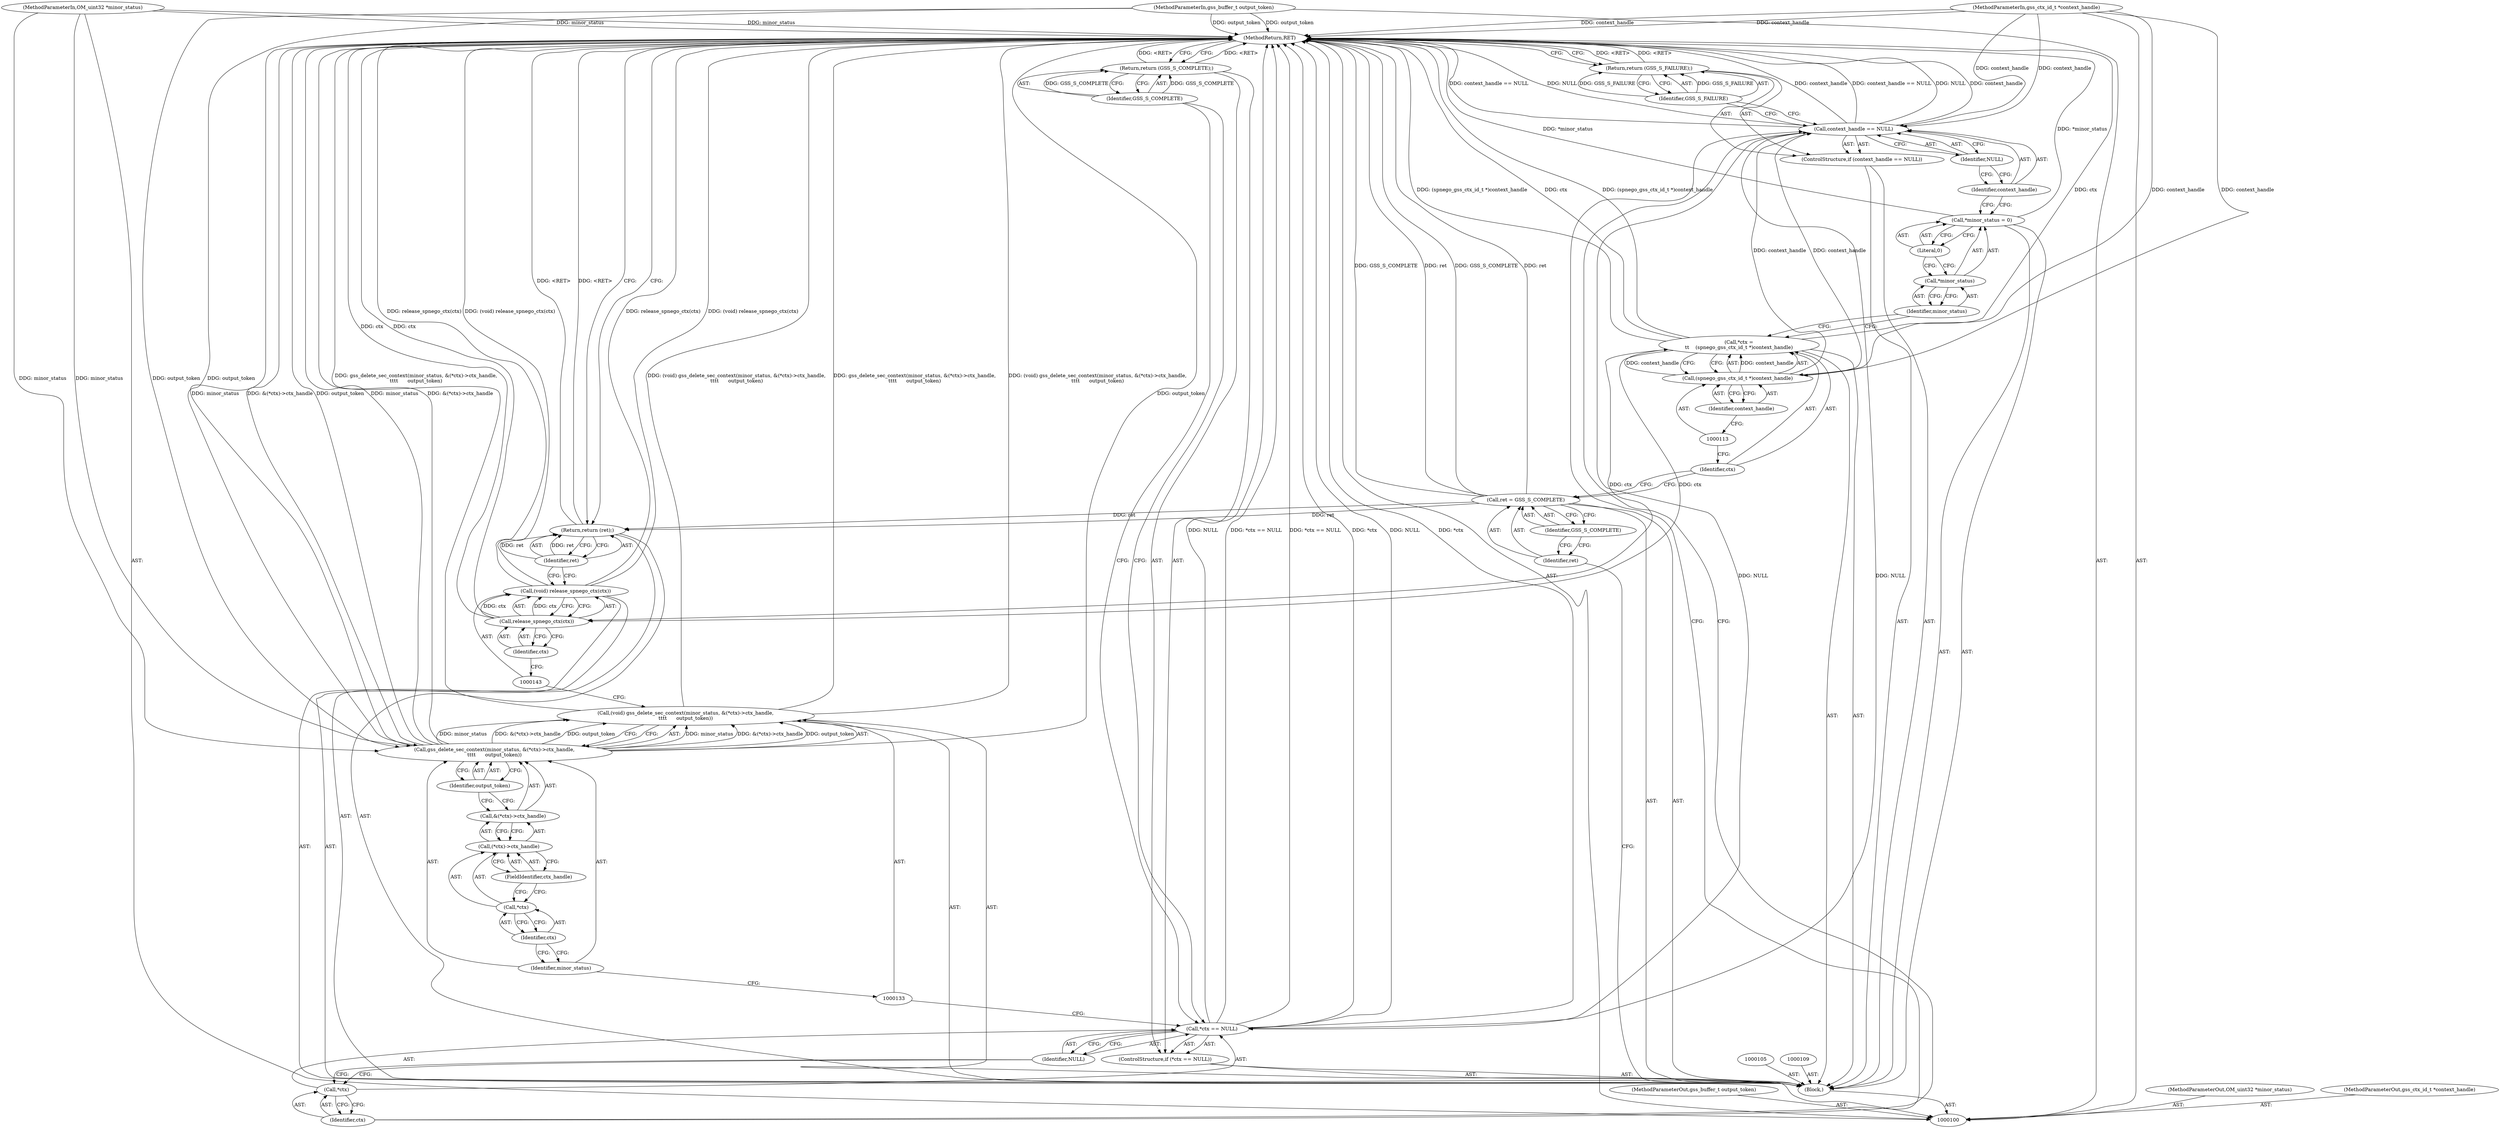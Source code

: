 digraph "0_krb5_b51b33f2bc5d1497ddf5bd107f791c101695000d_6" {
"1000148" [label="(MethodReturn,RET)"];
"1000115" [label="(Call,*minor_status = 0)"];
"1000116" [label="(Call,*minor_status)"];
"1000118" [label="(Literal,0)"];
"1000117" [label="(Identifier,minor_status)"];
"1000119" [label="(ControlStructure,if (context_handle == NULL))"];
"1000122" [label="(Identifier,NULL)"];
"1000120" [label="(Call,context_handle == NULL)"];
"1000121" [label="(Identifier,context_handle)"];
"1000124" [label="(Identifier,GSS_S_FAILURE)"];
"1000123" [label="(Return,return (GSS_S_FAILURE);)"];
"1000129" [label="(Identifier,NULL)"];
"1000125" [label="(ControlStructure,if (*ctx == NULL))"];
"1000126" [label="(Call,*ctx == NULL)"];
"1000127" [label="(Call,*ctx)"];
"1000128" [label="(Identifier,ctx)"];
"1000131" [label="(Identifier,GSS_S_COMPLETE)"];
"1000130" [label="(Return,return (GSS_S_COMPLETE);)"];
"1000132" [label="(Call,(void) gss_delete_sec_context(minor_status, &(*ctx)->ctx_handle,\n\t\t\t\t      output_token))"];
"1000135" [label="(Identifier,minor_status)"];
"1000136" [label="(Call,&(*ctx)->ctx_handle)"];
"1000137" [label="(Call,(*ctx)->ctx_handle)"];
"1000138" [label="(Call,*ctx)"];
"1000139" [label="(Identifier,ctx)"];
"1000140" [label="(FieldIdentifier,ctx_handle)"];
"1000134" [label="(Call,gss_delete_sec_context(minor_status, &(*ctx)->ctx_handle,\n\t\t\t\t      output_token))"];
"1000141" [label="(Identifier,output_token)"];
"1000101" [label="(MethodParameterIn,OM_uint32 *minor_status)"];
"1000196" [label="(MethodParameterOut,OM_uint32 *minor_status)"];
"1000142" [label="(Call,(void) release_spnego_ctx(ctx))"];
"1000145" [label="(Identifier,ctx)"];
"1000144" [label="(Call,release_spnego_ctx(ctx))"];
"1000147" [label="(Identifier,ret)"];
"1000146" [label="(Return,return (ret);)"];
"1000102" [label="(MethodParameterIn,gss_ctx_id_t *context_handle)"];
"1000197" [label="(MethodParameterOut,gss_ctx_id_t *context_handle)"];
"1000103" [label="(MethodParameterIn,gss_buffer_t output_token)"];
"1000198" [label="(MethodParameterOut,gss_buffer_t output_token)"];
"1000104" [label="(Block,)"];
"1000106" [label="(Call,ret = GSS_S_COMPLETE)"];
"1000107" [label="(Identifier,ret)"];
"1000108" [label="(Identifier,GSS_S_COMPLETE)"];
"1000110" [label="(Call,*ctx =\n\t\t    (spnego_gss_ctx_id_t *)context_handle)"];
"1000111" [label="(Identifier,ctx)"];
"1000114" [label="(Identifier,context_handle)"];
"1000112" [label="(Call,(spnego_gss_ctx_id_t *)context_handle)"];
"1000148" -> "1000100"  [label="AST: "];
"1000148" -> "1000123"  [label="CFG: "];
"1000148" -> "1000130"  [label="CFG: "];
"1000148" -> "1000146"  [label="CFG: "];
"1000146" -> "1000148"  [label="DDG: <RET>"];
"1000126" -> "1000148"  [label="DDG: *ctx == NULL"];
"1000126" -> "1000148"  [label="DDG: *ctx"];
"1000126" -> "1000148"  [label="DDG: NULL"];
"1000142" -> "1000148"  [label="DDG: (void) release_spnego_ctx(ctx)"];
"1000142" -> "1000148"  [label="DDG: release_spnego_ctx(ctx)"];
"1000106" -> "1000148"  [label="DDG: GSS_S_COMPLETE"];
"1000106" -> "1000148"  [label="DDG: ret"];
"1000132" -> "1000148"  [label="DDG: (void) gss_delete_sec_context(minor_status, &(*ctx)->ctx_handle,\n\t\t\t\t      output_token)"];
"1000132" -> "1000148"  [label="DDG: gss_delete_sec_context(minor_status, &(*ctx)->ctx_handle,\n\t\t\t\t      output_token)"];
"1000134" -> "1000148"  [label="DDG: output_token"];
"1000134" -> "1000148"  [label="DDG: minor_status"];
"1000134" -> "1000148"  [label="DDG: &(*ctx)->ctx_handle"];
"1000103" -> "1000148"  [label="DDG: output_token"];
"1000120" -> "1000148"  [label="DDG: context_handle"];
"1000120" -> "1000148"  [label="DDG: context_handle == NULL"];
"1000120" -> "1000148"  [label="DDG: NULL"];
"1000102" -> "1000148"  [label="DDG: context_handle"];
"1000110" -> "1000148"  [label="DDG: (spnego_gss_ctx_id_t *)context_handle"];
"1000110" -> "1000148"  [label="DDG: ctx"];
"1000101" -> "1000148"  [label="DDG: minor_status"];
"1000144" -> "1000148"  [label="DDG: ctx"];
"1000115" -> "1000148"  [label="DDG: *minor_status"];
"1000130" -> "1000148"  [label="DDG: <RET>"];
"1000123" -> "1000148"  [label="DDG: <RET>"];
"1000115" -> "1000104"  [label="AST: "];
"1000115" -> "1000118"  [label="CFG: "];
"1000116" -> "1000115"  [label="AST: "];
"1000118" -> "1000115"  [label="AST: "];
"1000121" -> "1000115"  [label="CFG: "];
"1000115" -> "1000148"  [label="DDG: *minor_status"];
"1000116" -> "1000115"  [label="AST: "];
"1000116" -> "1000117"  [label="CFG: "];
"1000117" -> "1000116"  [label="AST: "];
"1000118" -> "1000116"  [label="CFG: "];
"1000118" -> "1000115"  [label="AST: "];
"1000118" -> "1000116"  [label="CFG: "];
"1000115" -> "1000118"  [label="CFG: "];
"1000117" -> "1000116"  [label="AST: "];
"1000117" -> "1000110"  [label="CFG: "];
"1000116" -> "1000117"  [label="CFG: "];
"1000119" -> "1000104"  [label="AST: "];
"1000120" -> "1000119"  [label="AST: "];
"1000123" -> "1000119"  [label="AST: "];
"1000122" -> "1000120"  [label="AST: "];
"1000122" -> "1000121"  [label="CFG: "];
"1000120" -> "1000122"  [label="CFG: "];
"1000120" -> "1000119"  [label="AST: "];
"1000120" -> "1000122"  [label="CFG: "];
"1000121" -> "1000120"  [label="AST: "];
"1000122" -> "1000120"  [label="AST: "];
"1000124" -> "1000120"  [label="CFG: "];
"1000128" -> "1000120"  [label="CFG: "];
"1000120" -> "1000148"  [label="DDG: context_handle"];
"1000120" -> "1000148"  [label="DDG: context_handle == NULL"];
"1000120" -> "1000148"  [label="DDG: NULL"];
"1000112" -> "1000120"  [label="DDG: context_handle"];
"1000102" -> "1000120"  [label="DDG: context_handle"];
"1000120" -> "1000126"  [label="DDG: NULL"];
"1000121" -> "1000120"  [label="AST: "];
"1000121" -> "1000115"  [label="CFG: "];
"1000122" -> "1000121"  [label="CFG: "];
"1000124" -> "1000123"  [label="AST: "];
"1000124" -> "1000120"  [label="CFG: "];
"1000123" -> "1000124"  [label="CFG: "];
"1000124" -> "1000123"  [label="DDG: GSS_S_FAILURE"];
"1000123" -> "1000119"  [label="AST: "];
"1000123" -> "1000124"  [label="CFG: "];
"1000124" -> "1000123"  [label="AST: "];
"1000148" -> "1000123"  [label="CFG: "];
"1000123" -> "1000148"  [label="DDG: <RET>"];
"1000124" -> "1000123"  [label="DDG: GSS_S_FAILURE"];
"1000129" -> "1000126"  [label="AST: "];
"1000129" -> "1000127"  [label="CFG: "];
"1000126" -> "1000129"  [label="CFG: "];
"1000125" -> "1000104"  [label="AST: "];
"1000126" -> "1000125"  [label="AST: "];
"1000130" -> "1000125"  [label="AST: "];
"1000126" -> "1000125"  [label="AST: "];
"1000126" -> "1000129"  [label="CFG: "];
"1000127" -> "1000126"  [label="AST: "];
"1000129" -> "1000126"  [label="AST: "];
"1000131" -> "1000126"  [label="CFG: "];
"1000133" -> "1000126"  [label="CFG: "];
"1000126" -> "1000148"  [label="DDG: *ctx == NULL"];
"1000126" -> "1000148"  [label="DDG: *ctx"];
"1000126" -> "1000148"  [label="DDG: NULL"];
"1000120" -> "1000126"  [label="DDG: NULL"];
"1000127" -> "1000126"  [label="AST: "];
"1000127" -> "1000128"  [label="CFG: "];
"1000128" -> "1000127"  [label="AST: "];
"1000129" -> "1000127"  [label="CFG: "];
"1000128" -> "1000127"  [label="AST: "];
"1000128" -> "1000120"  [label="CFG: "];
"1000127" -> "1000128"  [label="CFG: "];
"1000131" -> "1000130"  [label="AST: "];
"1000131" -> "1000126"  [label="CFG: "];
"1000130" -> "1000131"  [label="CFG: "];
"1000131" -> "1000130"  [label="DDG: GSS_S_COMPLETE"];
"1000130" -> "1000125"  [label="AST: "];
"1000130" -> "1000131"  [label="CFG: "];
"1000131" -> "1000130"  [label="AST: "];
"1000148" -> "1000130"  [label="CFG: "];
"1000130" -> "1000148"  [label="DDG: <RET>"];
"1000131" -> "1000130"  [label="DDG: GSS_S_COMPLETE"];
"1000132" -> "1000104"  [label="AST: "];
"1000132" -> "1000134"  [label="CFG: "];
"1000133" -> "1000132"  [label="AST: "];
"1000134" -> "1000132"  [label="AST: "];
"1000143" -> "1000132"  [label="CFG: "];
"1000132" -> "1000148"  [label="DDG: (void) gss_delete_sec_context(minor_status, &(*ctx)->ctx_handle,\n\t\t\t\t      output_token)"];
"1000132" -> "1000148"  [label="DDG: gss_delete_sec_context(minor_status, &(*ctx)->ctx_handle,\n\t\t\t\t      output_token)"];
"1000134" -> "1000132"  [label="DDG: minor_status"];
"1000134" -> "1000132"  [label="DDG: &(*ctx)->ctx_handle"];
"1000134" -> "1000132"  [label="DDG: output_token"];
"1000135" -> "1000134"  [label="AST: "];
"1000135" -> "1000133"  [label="CFG: "];
"1000139" -> "1000135"  [label="CFG: "];
"1000136" -> "1000134"  [label="AST: "];
"1000136" -> "1000137"  [label="CFG: "];
"1000137" -> "1000136"  [label="AST: "];
"1000141" -> "1000136"  [label="CFG: "];
"1000137" -> "1000136"  [label="AST: "];
"1000137" -> "1000140"  [label="CFG: "];
"1000138" -> "1000137"  [label="AST: "];
"1000140" -> "1000137"  [label="AST: "];
"1000136" -> "1000137"  [label="CFG: "];
"1000138" -> "1000137"  [label="AST: "];
"1000138" -> "1000139"  [label="CFG: "];
"1000139" -> "1000138"  [label="AST: "];
"1000140" -> "1000138"  [label="CFG: "];
"1000139" -> "1000138"  [label="AST: "];
"1000139" -> "1000135"  [label="CFG: "];
"1000138" -> "1000139"  [label="CFG: "];
"1000140" -> "1000137"  [label="AST: "];
"1000140" -> "1000138"  [label="CFG: "];
"1000137" -> "1000140"  [label="CFG: "];
"1000134" -> "1000132"  [label="AST: "];
"1000134" -> "1000141"  [label="CFG: "];
"1000135" -> "1000134"  [label="AST: "];
"1000136" -> "1000134"  [label="AST: "];
"1000141" -> "1000134"  [label="AST: "];
"1000132" -> "1000134"  [label="CFG: "];
"1000134" -> "1000148"  [label="DDG: output_token"];
"1000134" -> "1000148"  [label="DDG: minor_status"];
"1000134" -> "1000148"  [label="DDG: &(*ctx)->ctx_handle"];
"1000134" -> "1000132"  [label="DDG: minor_status"];
"1000134" -> "1000132"  [label="DDG: &(*ctx)->ctx_handle"];
"1000134" -> "1000132"  [label="DDG: output_token"];
"1000101" -> "1000134"  [label="DDG: minor_status"];
"1000103" -> "1000134"  [label="DDG: output_token"];
"1000141" -> "1000134"  [label="AST: "];
"1000141" -> "1000136"  [label="CFG: "];
"1000134" -> "1000141"  [label="CFG: "];
"1000101" -> "1000100"  [label="AST: "];
"1000101" -> "1000148"  [label="DDG: minor_status"];
"1000101" -> "1000134"  [label="DDG: minor_status"];
"1000196" -> "1000100"  [label="AST: "];
"1000142" -> "1000104"  [label="AST: "];
"1000142" -> "1000144"  [label="CFG: "];
"1000143" -> "1000142"  [label="AST: "];
"1000144" -> "1000142"  [label="AST: "];
"1000147" -> "1000142"  [label="CFG: "];
"1000142" -> "1000148"  [label="DDG: (void) release_spnego_ctx(ctx)"];
"1000142" -> "1000148"  [label="DDG: release_spnego_ctx(ctx)"];
"1000144" -> "1000142"  [label="DDG: ctx"];
"1000145" -> "1000144"  [label="AST: "];
"1000145" -> "1000143"  [label="CFG: "];
"1000144" -> "1000145"  [label="CFG: "];
"1000144" -> "1000142"  [label="AST: "];
"1000144" -> "1000145"  [label="CFG: "];
"1000145" -> "1000144"  [label="AST: "];
"1000142" -> "1000144"  [label="CFG: "];
"1000144" -> "1000148"  [label="DDG: ctx"];
"1000144" -> "1000142"  [label="DDG: ctx"];
"1000110" -> "1000144"  [label="DDG: ctx"];
"1000147" -> "1000146"  [label="AST: "];
"1000147" -> "1000142"  [label="CFG: "];
"1000146" -> "1000147"  [label="CFG: "];
"1000147" -> "1000146"  [label="DDG: ret"];
"1000146" -> "1000104"  [label="AST: "];
"1000146" -> "1000147"  [label="CFG: "];
"1000147" -> "1000146"  [label="AST: "];
"1000148" -> "1000146"  [label="CFG: "];
"1000146" -> "1000148"  [label="DDG: <RET>"];
"1000147" -> "1000146"  [label="DDG: ret"];
"1000106" -> "1000146"  [label="DDG: ret"];
"1000102" -> "1000100"  [label="AST: "];
"1000102" -> "1000148"  [label="DDG: context_handle"];
"1000102" -> "1000112"  [label="DDG: context_handle"];
"1000102" -> "1000120"  [label="DDG: context_handle"];
"1000197" -> "1000100"  [label="AST: "];
"1000103" -> "1000100"  [label="AST: "];
"1000103" -> "1000148"  [label="DDG: output_token"];
"1000103" -> "1000134"  [label="DDG: output_token"];
"1000198" -> "1000100"  [label="AST: "];
"1000104" -> "1000100"  [label="AST: "];
"1000105" -> "1000104"  [label="AST: "];
"1000106" -> "1000104"  [label="AST: "];
"1000109" -> "1000104"  [label="AST: "];
"1000110" -> "1000104"  [label="AST: "];
"1000115" -> "1000104"  [label="AST: "];
"1000119" -> "1000104"  [label="AST: "];
"1000125" -> "1000104"  [label="AST: "];
"1000132" -> "1000104"  [label="AST: "];
"1000142" -> "1000104"  [label="AST: "];
"1000146" -> "1000104"  [label="AST: "];
"1000106" -> "1000104"  [label="AST: "];
"1000106" -> "1000108"  [label="CFG: "];
"1000107" -> "1000106"  [label="AST: "];
"1000108" -> "1000106"  [label="AST: "];
"1000111" -> "1000106"  [label="CFG: "];
"1000106" -> "1000148"  [label="DDG: GSS_S_COMPLETE"];
"1000106" -> "1000148"  [label="DDG: ret"];
"1000106" -> "1000146"  [label="DDG: ret"];
"1000107" -> "1000106"  [label="AST: "];
"1000107" -> "1000100"  [label="CFG: "];
"1000108" -> "1000107"  [label="CFG: "];
"1000108" -> "1000106"  [label="AST: "];
"1000108" -> "1000107"  [label="CFG: "];
"1000106" -> "1000108"  [label="CFG: "];
"1000110" -> "1000104"  [label="AST: "];
"1000110" -> "1000112"  [label="CFG: "];
"1000111" -> "1000110"  [label="AST: "];
"1000112" -> "1000110"  [label="AST: "];
"1000117" -> "1000110"  [label="CFG: "];
"1000110" -> "1000148"  [label="DDG: (spnego_gss_ctx_id_t *)context_handle"];
"1000110" -> "1000148"  [label="DDG: ctx"];
"1000112" -> "1000110"  [label="DDG: context_handle"];
"1000110" -> "1000144"  [label="DDG: ctx"];
"1000111" -> "1000110"  [label="AST: "];
"1000111" -> "1000106"  [label="CFG: "];
"1000113" -> "1000111"  [label="CFG: "];
"1000114" -> "1000112"  [label="AST: "];
"1000114" -> "1000113"  [label="CFG: "];
"1000112" -> "1000114"  [label="CFG: "];
"1000112" -> "1000110"  [label="AST: "];
"1000112" -> "1000114"  [label="CFG: "];
"1000113" -> "1000112"  [label="AST: "];
"1000114" -> "1000112"  [label="AST: "];
"1000110" -> "1000112"  [label="CFG: "];
"1000112" -> "1000110"  [label="DDG: context_handle"];
"1000102" -> "1000112"  [label="DDG: context_handle"];
"1000112" -> "1000120"  [label="DDG: context_handle"];
}
